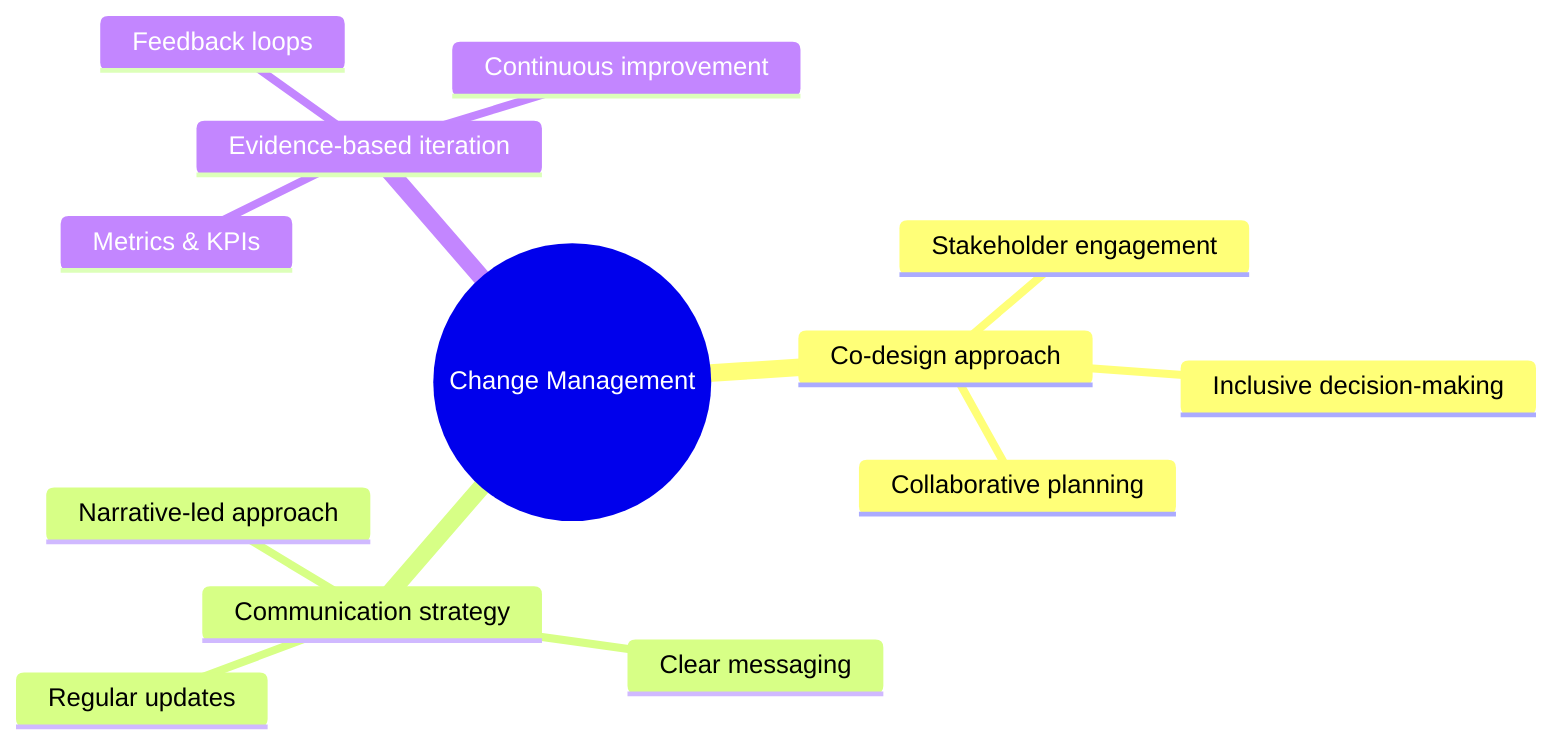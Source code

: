 mindmap
  root((Change Management))
    Co-design approach
      Stakeholder engagement
      Collaborative planning
      Inclusive decision-making
    Communication strategy
      Narrative-led approach
      Clear messaging
      Regular updates
    Evidence-based iteration
      Metrics & KPIs
      Feedback loops
      Continuous improvement